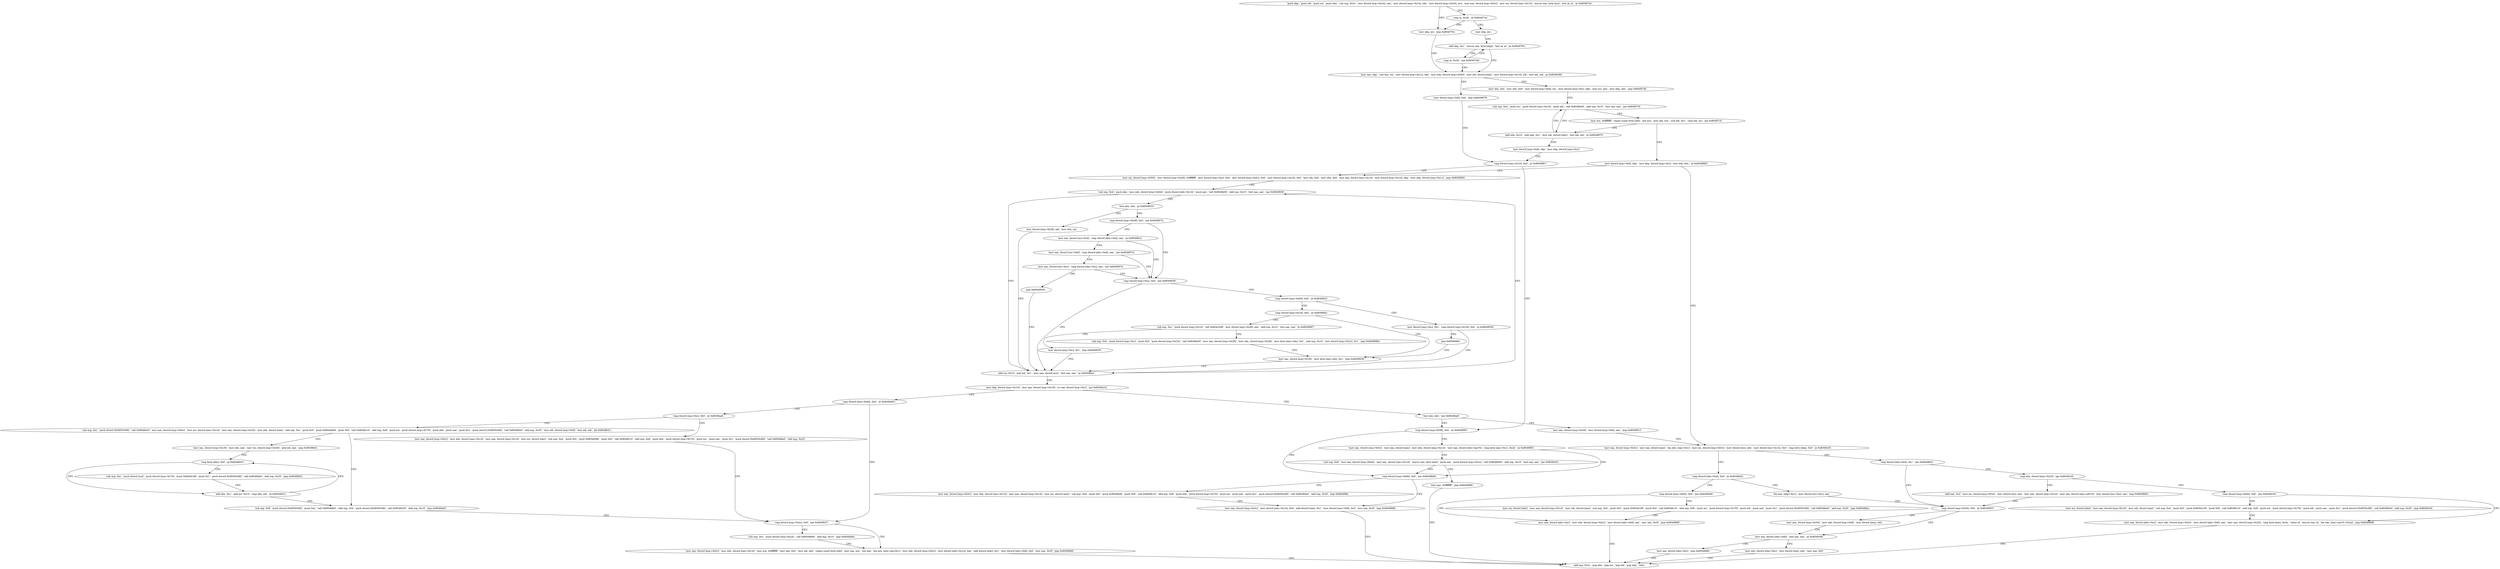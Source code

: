 digraph "func" {
"134518630" [label = "'push ebp', 'push edi', 'push esi', 'push ebx', 'sub esp, 0x3c', 'mov dword [esp+0x24], eax', 'mov dword [esp+0x14], edx', 'mov dword [esp+0x20], ecx', 'mov eax, dword [esp+0x5c]', 'mov esi, dword [eax+0x14]', 'movzx eax, byte [esi]', 'test al, al', 'je 0x80497cb', " ]
"134518731" [label = "'mov ebp, esi', 'jmp 0x804979c', " ]
"134518663" [label = "'cmp al, 0x3d', 'je 0x80497cb', " ]
"134518684" [label = "'mov eax, ebp', 'sub eax, esi', 'mov dword [esp+0x1c], eax', 'mov edx, dword [esp+0x50]', 'mov edi, dword [edx]', 'mov dword [esp+0x10], edi', 'test edi, edi', 'je 0x8049c9b', " ]
"134518667" [label = "'mov ebp, esi', " ]
"134519963" [label = "'mov dword [esp+0x8], 0x0', 'jmp 0x8049878', " ]
"134518710" [label = "'mov ebx, edx', 'mov edx, 0x0', 'mov dword [esp+0x8], esi', 'mov dword [esp+0xc], ebp', 'mov esi, eax', 'mov ebp, edx', 'jmp 0x80497df', " ]
"134518669" [label = "'add ebp, 0x1', 'movzx eax, byte [ebp]', 'test al, al', 'je 0x804979c', " ]
"134518904" [label = "'cmp dword [esp+0x10], 0x0', 'je 0x80499b7', " ]
"134518751" [label = "'sub esp, 0x4', 'push esi', 'push dword [esp+0x10]', 'push edi', 'call 0x8048e00', 'add esp, 0x10', 'test eax, eax', 'jne 0x80497cf', " ]
"134518680" [label = "'cmp al, 0x3d', 'jne 0x804978d', " ]
"134519223" [label = "'cmp dword [esp+0x58], 0x0', 'je 0x80499f3', " ]
"134518915" [label = "'mov esi, dword [esp+0x50]', 'mov dword [esp+0x28], 0xffffffff', 'mov dword [esp+0xc], 0x0', 'mov dword [esp+0x2c], 0x0', 'mov dword [esp+0x18], 0x0', 'mov edi, 0x0', 'mov ebx, 0x0', 'mov eax, dword [esp+0x10]', 'mov dword [esp+0x10], ebp', 'mov ebp, dword [esp+0x1c]', 'jmp 0x8049945', " ]
"134518735" [label = "'add ebx, 0x10', 'add ebp, 0x1', 'mov edi, dword [ebx]', 'test edi, edi', 'je 0x8049870', " ]
"134518772" [label = "'mov ecx, 0xffffffff', 'repne scasb byte [edi]', 'not ecx', 'mov edi, ecx', 'sub edi, 0x1', 'cmp edi, esi', 'jne 0x80497cf', " ]
"134519283" [label = "'cmp dword [esp+0x60], 0x0', 'jne 0x8049b6b', " ]
"134519230" [label = "'mov eax, dword [esp+0x5c]', 'mov eax, dword [eax]', 'mov edx, dword [esp+0x14]', 'mov eax, dword [edx+eax*4]', 'cmp byte [eax+0x1], 0x2d', 'je 0x80499f3', " ]
"134519109" [label = "'sub esp, 0x4', 'push ebp', 'mov edx, dword [esp+0x64]', 'push dword [edx+0x14]', 'push eax', 'call 0x8048e00', 'add esp, 0x10', 'test eax, eax', 'jne 0x8049939', " ]
"134518896" [label = "'mov dword [esp+0x8], ebp', 'mov ebp, dword [esp+0xc]', " ]
"134518790" [label = "'mov dword [esp+0x8], ebp', 'mov ebp, dword [esp+0xc]', 'test ebx, ebx', 'je 0x8049883', " ]
"134519659" [label = "'mov eax, dword [esp+0x5c]', 'mov ebx, dword [eax+0x14]', 'mov eax, dword [esp+0x14]', 'mov esi, dword [eax]', 'sub esp, 0x4', 'push 0x5', 'push 0x804d0e8', 'push 0x0', 'call 0x8048c10', 'add esp, 0x8', 'push ebx', 'push dword [esp+0x70]', 'push esi', 'push eax', 'push 0x1', 'push dword [0x8050c68]', 'call 0x8048de0', 'add esp, 0x20', 'jmp 0x80499fe', " ]
"134519294" [label = "'mov eax, dword [esp+0x5c]', 'mov dword [eax+0x14], 0x0', 'add dword [eax], 0x1', 'mov dword [eax+0x8], 0x0', 'mov eax, 0x3f', 'jmp 0x8049868', " ]
"134519249" [label = "'sub esp, 0x8', 'mov eax, dword [esp+0x64]', 'mov eax, dword [eax+0x14]', 'movsx eax, byte [eax]', 'push eax', 'push dword [esp+0x2c]', 'call 0x8048d00', 'add esp, 0x10', 'test eax, eax', 'jne 0x8049c91', " ]
"134519097" [label = "'add esi, 0x10', 'add edi, 0x1', 'mov eax, dword [esi]', 'test eax, eax', 'je 0x80499a1', " ]
"134519133" [label = "'test ebx, ebx', 'je 0x8049933', " ]
"134518802" [label = "'mov eax, dword [esp+0x5c]', 'mov eax, dword [eax]', 'lea edx, [eax+0x1]', 'mov esi, dword [esp+0x5c]', 'mov dword [esi], edx', 'mov dword [esi+0x14], 0x0', 'cmp byte [ebp], 0x0', 'je 0x8049c05', " ]
"134518888" [label = "'add esp, 0x3c', 'pop ebx', 'pop esi', 'pop edi', 'pop ebp', 'retn', " ]
"134519953" [label = "'mov eax, 0xffffffff', 'jmp 0x8049868', " ]
"134519201" [label = "'mov ebp, dword [esp+0x10]', 'mov eax, dword [esp+0x18]', 'or eax, dword [esp+0xc]', 'jne 0x8049a1d', " ]
"134519091" [label = "'mov dword [esp+0x28], edi', 'mov ebx, esi', " ]
"134519137" [label = "'cmp dword [esp+0x58], 0x0', 'jne 0x8049974', " ]
"134519813" [label = "'cmp dword [ebx+0x4], 0x1', 'jne 0x8049842', " ]
"134518834" [label = "'cmp dword [ebx+0x4], 0x0', 'je 0x8049bb5', " ]
"134519325" [label = "'cmp dword [esp+0x60], 0x0', 'je 0x8049a63', " ]
"134519215" [label = "'test ebx, ebx', 'jne 0x8049ba8', " ]
"134519156" [label = "'cmp dword [esp+0xc], 0x0', 'jne 0x8049939', " ]
"134519144" [label = "'mov eax, dword [esi+0x4]', 'cmp dword [ebx+0x4], eax', 'je 0x80498c2', " ]
"134518850" [label = "'cmp dword [esp+0x54], 0x0', 'je 0x8049853', " ]
"134519823" [label = "'cmp edx, dword [esp+0x24]', 'jge 0x8049c2d', " ]
"134519733" [label = "'cmp dword [esp+0x60], 0x0', 'jne 0x8049bd0', " ]
"134518844" [label = "'lea eax, [ebp+0x1]', 'mov dword [esi+0xc], eax', " ]
"134519395" [label = "'cmp dword [esp+0x2c], 0x0', 'jne 0x8049b57', " ]
"134519332" [label = "'cmp dword [esp+0xc], 0x0', 'je 0x8049aa6', " ]
"134519720" [label = "'mov eax, dword [esp+0x28]', 'mov dword [esp+0x8], eax', 'jmp 0x8049812', " ]
"134519163" [label = "'cmp dword [esp+0x60], 0x0', 'je 0x8049922', " ]
"134518978" [label = "'mov eax, dword [esi+0x8]', 'cmp dword [ebx+0x8], eax', 'jne 0x8049974', " ]
"134518867" [label = "'mov eax, dword [ebx+0x8]', 'test eax, eax', 'je 0x8049c89', " ]
"134518857" [label = "'mov eax, dword [esp+0x54]', 'mov edx, dword [esp+0x8]', 'mov dword [eax], edx', " ]
"134519853" [label = "'cmp dword [esp+0x60], 0x0', 'jne 0x8049c54', " ]
"134519829" [label = "'add eax, 0x2', 'mov esi, dword [esp+0x5c]', 'mov dword [esi], eax', 'mov eax, dword [esp+0x14]', 'mov eax, dword [eax+edx*4]', 'mov dword [esi+0xc], eax', 'jmp 0x8049842', " ]
"134519760" [label = "'mov esi, dword [ebx]', 'mov eax, dword [esp+0x14]', 'mov edi, dword [eax]', 'sub esp, 0x4', 'push 0x5', 'push 0x804d108', 'push 0x0', 'call 0x8048c10', 'add esp, 0x8', 'push esi', 'push dword [esp+0x70]', 'push edi', 'push eax', 'push 0x1', 'push dword [0x8050c68]', 'call 0x8048de0', 'add esp, 0x20', 'jmp 0x8049bbc', " ]
"134519740" [label = "'mov eax, dword [ebx+0xc]', 'mov edx, dword [esp+0x5c]', 'mov dword [edx+0x8], eax', 'mov eax, 0x3f', 'jmp 0x8049868', " ]
"134519639" [label = "'sub esp, 0xc', 'push dword [esp+0x24]', 'call 0x8049684', 'add esp, 0x10', 'jmp 0x8049a6e', " ]
"134519406" [label = "'mov eax, dword [esp+0x5c]', 'mov edx, dword [eax+0x14]', 'mov ecx, 0xffffffff', 'mov eax, 0x0', 'mov edi, edx', 'repne scasb byte [edi]', 'mov eax, ecx', 'not eax', 'lea eax, [edx+eax-0x1]', 'mov edx, dword [esp+0x5c]', 'mov dword [edx+0x14], eax', 'add dword [edx], 0x1', 'mov dword [edx+0x8], 0x0', 'mov eax, 0x3f', 'jmp 0x8049868', " ]
"134519462" [label = "'sub esp, 0xc', 'push dword [0x8050c68]', 'call 0x8048dc0', 'mov eax, dword [esp+0x6c]', 'mov esi, dword [eax+0x14]', 'mov eax, dword [esp+0x24]', 'mov ebx, dword [eax]', 'add esp, 0xc', 'push 0x5', 'push 0x804d0b8', 'push 0x0', 'call 0x8048c10', 'add esp, 0x8', 'push esi', 'push dword [esp+0x70]', 'push ebx', 'push eax', 'push 0x1', 'push dword [0x8050c68]', 'call 0x8048de0', 'add esp, 0x20', 'mov edi, dword [esp+0x8]', 'test edi, edi', 'jle 0x8049b31', " ]
"134519339" [label = "'mov eax, dword [esp+0x5c]', 'mov ebx, dword [eax+0x14]', 'mov eax, dword [esp+0x14]', 'mov esi, dword [eax]', 'sub esp, 0x4', 'push 0x5', 'push 0x804d098', 'push 0x0', 'call 0x8048c10', 'add esp, 0x8', 'push ebx', 'push dword [esp+0x70]', 'push esi', 'push eax', 'push 0x1', 'push dword [0x8050c68]', 'call 0x8048de0', 'add esp, 0x20', " ]
"134519074" [label = "'mov dword [esp+0xc], 0x1', 'cmp dword [esp+0x18], 0x0', 'je 0x8049939', " ]
"134519170" [label = "'cmp dword [esp+0x18], 0x0', 'je 0x80498dc', " ]
"134518990" [label = "'mov eax, dword [esi+0xc]', 'cmp dword [ebx+0xc], eax', 'jne 0x8049974', " ]
"134519945" [label = "'mov eax, dword [ebx+0xc]', 'jmp 0x8049868', " ]
"134518878" [label = "'mov edx, dword [ebx+0xc]', 'mov dword [eax], edx', 'mov eax, 0x0', " ]
"134519892" [label = "'mov esi, dword [ebx]', 'mov eax, dword [esp+0x14]', 'mov edi, dword [eax]', 'sub esp, 0x4', 'push 0x5', 'push 0x804d138', 'push 0x0', 'call 0x8048c10', 'add esp, 0x8', 'push esi', 'push dword [esp+0x70]', 'push edi', 'push eax', 'push 0x1', 'push dword [0x8050c68]', 'call 0x8048de0', 'add esp, 0x20', 'jmp 0x8049c34', " ]
"134519860" [label = "'mov eax, dword [ebx+0xc]', 'mov edx, dword [esp+0x5c]', 'mov dword [edx+0x8], eax', 'mov eax, dword [esp+0x20]', 'cmp byte [eax], 0x3a', 'setne al', 'movzx eax, al', 'lea eax, [eax+eax*4+0x3a]', 'jmp 0x8049868', " ]
"134519601" [label = "'sub esp, 0x8', 'push dword [0x8050c68]', 'push 0xa', 'call 0x8048db0', 'add esp, 0x4', 'push dword [0x8050c68]', 'call 0x8048d30', 'add esp, 0x10', 'jmp 0x8049a63', " ]
"134519540" [label = "'mov eax, dword [esp+0x18]', 'mov ebx, eax', 'mov esi, dword [esp+0x50]', 'add edi, eax', 'jmp 0x8049b0c', " ]
"134519089" [label = "'jmp 0x804998d', " ]
"134519004" [label = "'sub esp, 0xc', 'push dword [esp+0x14]', 'call 0x804c508', 'mov dword [esp+0x28], eax', 'add esp, 0x10', 'test eax, eax', 'je 0x8049997', " ]
"134519181" [label = "'mov eax, dword [esp+0x18]', 'mov byte [eax+edi], 0x1', 'jmp 0x8049939', " ]
"134519002" [label = "'jmp 0x8049939', " ]
"134519564" [label = "'cmp byte [ebx], 0x0', 'je 0x8049b02', " ]
"134519191" [label = "'mov dword [esp+0xc], 0x1', 'jmp 0x8049939', " ]
"134519031" [label = "'sub esp, 0x4', 'push dword [esp+0xc]', 'push 0x0', 'push dword [esp+0x24]', 'call 0x8048d20', 'mov eax, dword [esp+0x28]', 'mov edx, dword [esp+0x38]', 'mov byte [eax+edx], 0x1', 'add esp, 0x10', 'mov dword [esp+0x2c], 0x1', 'jmp 0x804998d', " ]
"134519554" [label = "'add ebx, 0x1', 'add esi, 0x10', 'cmp ebx, edi', 'je 0x8049b31', " ]
"134519569" [label = "'sub esp, 0xc', 'push dword [esi]', 'push dword [esp+0x74]', 'push 0x804d189', 'push 0x1', 'push dword [0x8050c68]', 'call 0x8048de0', 'add esp, 0x20', 'jmp 0x8049b02', " ]
"134518630" -> "134518731" [ label = "CFG" ]
"134518630" -> "134518663" [ label = "CFG" ]
"134518731" -> "134518684" [ label = "CFG" ]
"134518663" -> "134518731" [ label = "CFG" ]
"134518663" -> "134518667" [ label = "CFG" ]
"134518684" -> "134519963" [ label = "CFG" ]
"134518684" -> "134518710" [ label = "CFG" ]
"134518667" -> "134518669" [ label = "CFG" ]
"134519963" -> "134518904" [ label = "CFG" ]
"134518710" -> "134518751" [ label = "CFG" ]
"134518669" -> "134518684" [ label = "CFG" ]
"134518669" -> "134518680" [ label = "CFG" ]
"134518904" -> "134519223" [ label = "CFG" ]
"134518904" -> "134518915" [ label = "CFG" ]
"134518751" -> "134518735" [ label = "CFG" ]
"134518751" -> "134518772" [ label = "CFG" ]
"134518680" -> "134518669" [ label = "CFG" ]
"134518680" -> "134518684" [ label = "CFG" ]
"134519223" -> "134519283" [ label = "CFG" ]
"134519223" -> "134519230" [ label = "CFG" ]
"134518915" -> "134519109" [ label = "CFG" ]
"134518735" -> "134518896" [ label = "CFG" ]
"134518735" -> "134518751" [ label = "CFG" ]
"134518772" -> "134518735" [ label = "CFG" ]
"134518772" -> "134518790" [ label = "CFG" ]
"134519283" -> "134519659" [ label = "CFG" ]
"134519283" -> "134519294" [ label = "CFG" ]
"134519230" -> "134519283" [ label = "CFG" ]
"134519230" -> "134519249" [ label = "CFG" ]
"134519109" -> "134519097" [ label = "CFG" ]
"134519109" -> "134519133" [ label = "CFG" ]
"134518896" -> "134518904" [ label = "CFG" ]
"134518790" -> "134518915" [ label = "CFG" ]
"134518790" -> "134518802" [ label = "CFG" ]
"134519659" -> "134519294" [ label = "CFG" ]
"134519294" -> "134518888" [ label = "CFG" ]
"134519249" -> "134519953" [ label = "CFG" ]
"134519249" -> "134519283" [ label = "CFG" ]
"134519097" -> "134519201" [ label = "CFG" ]
"134519097" -> "134519109" [ label = "CFG" ]
"134519133" -> "134519091" [ label = "CFG" ]
"134519133" -> "134519137" [ label = "CFG" ]
"134518802" -> "134519813" [ label = "CFG" ]
"134518802" -> "134518834" [ label = "CFG" ]
"134519953" -> "134518888" [ label = "CFG" ]
"134519201" -> "134519325" [ label = "CFG" ]
"134519201" -> "134519215" [ label = "CFG" ]
"134519091" -> "134519097" [ label = "CFG" ]
"134519137" -> "134519156" [ label = "CFG" ]
"134519137" -> "134519144" [ label = "CFG" ]
"134519813" -> "134518850" [ label = "CFG" ]
"134519813" -> "134519823" [ label = "CFG" ]
"134518834" -> "134519733" [ label = "CFG" ]
"134518834" -> "134518844" [ label = "CFG" ]
"134519325" -> "134519395" [ label = "CFG" ]
"134519325" -> "134519332" [ label = "CFG" ]
"134519215" -> "134519720" [ label = "CFG" ]
"134519215" -> "134519223" [ label = "CFG" ]
"134519156" -> "134519097" [ label = "CFG" ]
"134519156" -> "134519163" [ label = "CFG" ]
"134519144" -> "134518978" [ label = "CFG" ]
"134519144" -> "134519156" [ label = "CFG" ]
"134518850" -> "134518867" [ label = "CFG" ]
"134518850" -> "134518857" [ label = "CFG" ]
"134519823" -> "134519853" [ label = "CFG" ]
"134519823" -> "134519829" [ label = "CFG" ]
"134519733" -> "134519760" [ label = "CFG" ]
"134519733" -> "134519740" [ label = "CFG" ]
"134518844" -> "134518850" [ label = "CFG" ]
"134519395" -> "134519639" [ label = "CFG" ]
"134519395" -> "134519406" [ label = "CFG" ]
"134519332" -> "134519462" [ label = "CFG" ]
"134519332" -> "134519339" [ label = "CFG" ]
"134519720" -> "134518802" [ label = "CFG" ]
"134519163" -> "134519074" [ label = "CFG" ]
"134519163" -> "134519170" [ label = "CFG" ]
"134518978" -> "134519156" [ label = "CFG" ]
"134518978" -> "134518990" [ label = "CFG" ]
"134518867" -> "134519945" [ label = "CFG" ]
"134518867" -> "134518878" [ label = "CFG" ]
"134518857" -> "134518867" [ label = "CFG" ]
"134519853" -> "134519892" [ label = "CFG" ]
"134519853" -> "134519860" [ label = "CFG" ]
"134519829" -> "134518850" [ label = "CFG" ]
"134519760" -> "134519740" [ label = "CFG" ]
"134519740" -> "134518888" [ label = "CFG" ]
"134519639" -> "134519406" [ label = "CFG" ]
"134519406" -> "134518888" [ label = "CFG" ]
"134519462" -> "134519601" [ label = "CFG" ]
"134519462" -> "134519540" [ label = "CFG" ]
"134519339" -> "134519395" [ label = "CFG" ]
"134519074" -> "134519097" [ label = "CFG" ]
"134519074" -> "134519089" [ label = "CFG" ]
"134519170" -> "134519004" [ label = "CFG" ]
"134519170" -> "134519181" [ label = "CFG" ]
"134518990" -> "134519156" [ label = "CFG" ]
"134518990" -> "134519002" [ label = "CFG" ]
"134519945" -> "134518888" [ label = "CFG" ]
"134518878" -> "134518888" [ label = "CFG" ]
"134519892" -> "134519860" [ label = "CFG" ]
"134519860" -> "134518888" [ label = "CFG" ]
"134519601" -> "134519395" [ label = "CFG" ]
"134519540" -> "134519564" [ label = "CFG" ]
"134519089" -> "134519181" [ label = "CFG" ]
"134519004" -> "134519191" [ label = "CFG" ]
"134519004" -> "134519031" [ label = "CFG" ]
"134519181" -> "134519097" [ label = "CFG" ]
"134519002" -> "134519097" [ label = "CFG" ]
"134519564" -> "134519554" [ label = "CFG" ]
"134519564" -> "134519569" [ label = "CFG" ]
"134519191" -> "134519097" [ label = "CFG" ]
"134519031" -> "134519181" [ label = "CFG" ]
"134519554" -> "134519601" [ label = "CFG" ]
"134519554" -> "134519564" [ label = "CFG" ]
"134519569" -> "134519554" [ label = "CFG" ]
}

